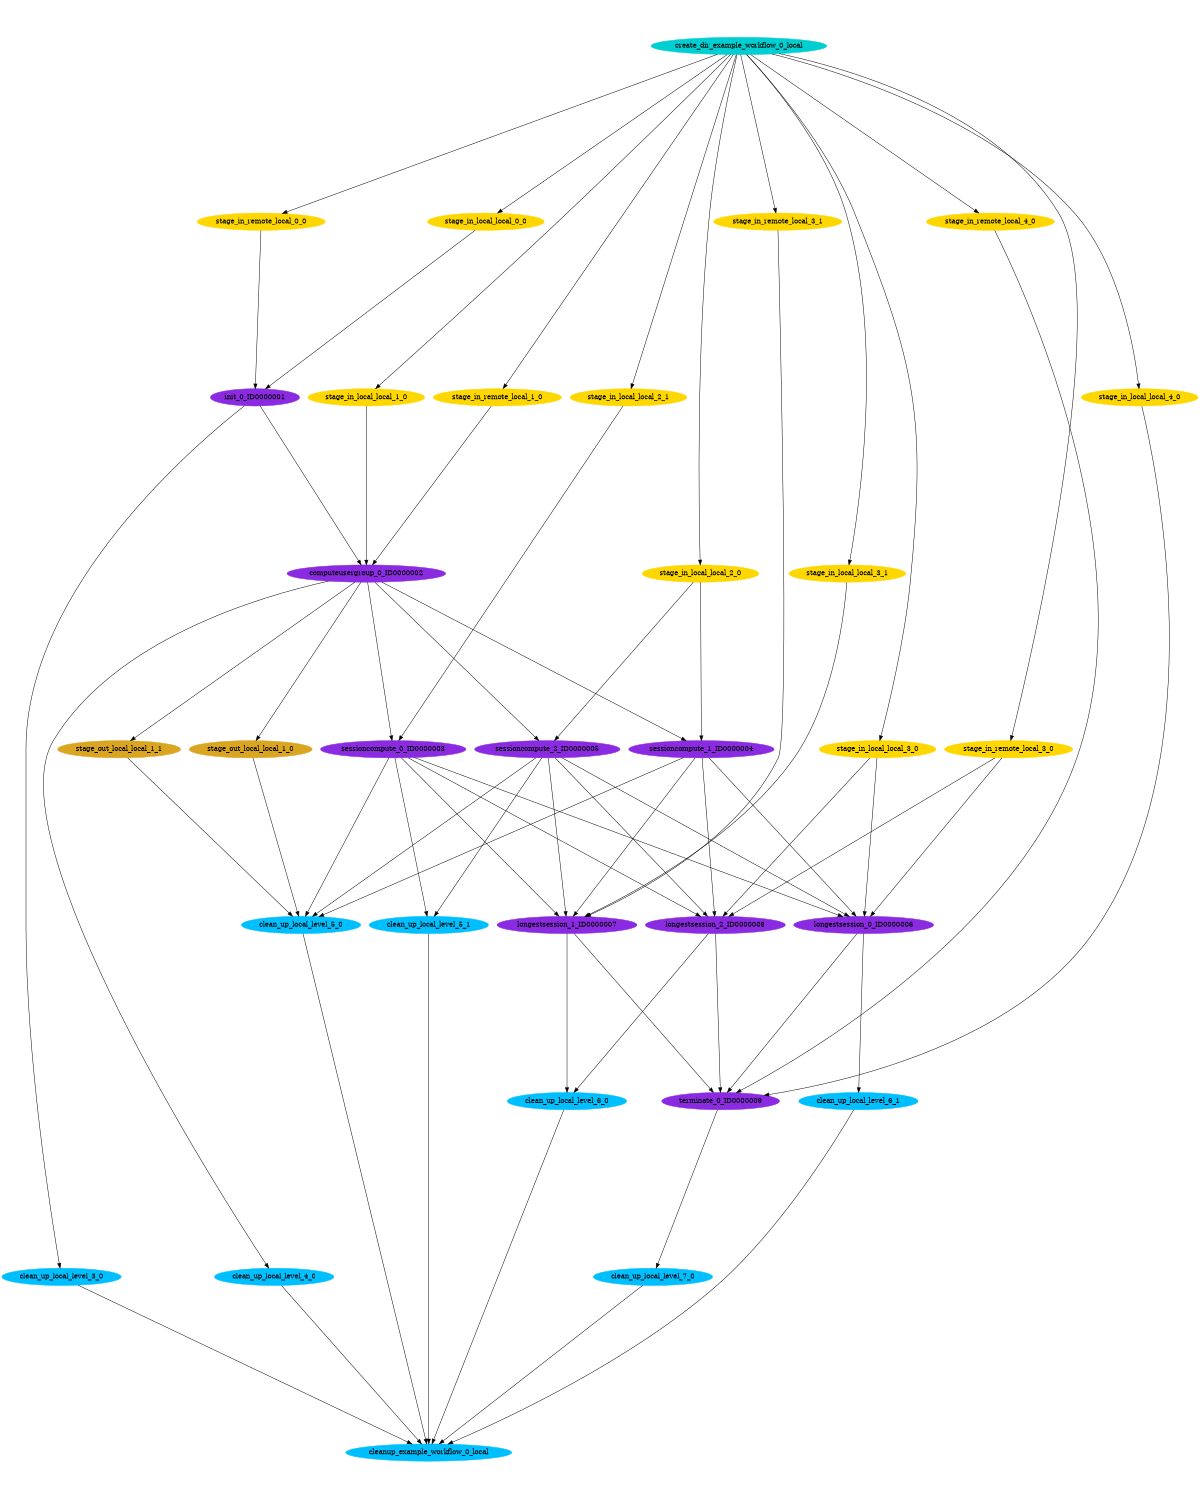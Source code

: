 digraph E {
size="8.0,10.0"
ratio=fill
node [shape=ellipse]
edge [arrowhead=normal, arrowsize=1.0]
	"clean_up_local_level_4_0" [color=deepskyblue,style=filled,label="clean_up_local_level_4_0"]
	"longestsession_1_ID0000007" [color=blueviolet,style=filled,label="longestsession_1_ID0000007"]
	"stage_out_local_local_1_0" [color=goldenrod,style=filled,label="stage_out_local_local_1_0"]
	"stage_out_local_local_1_1" [color=goldenrod,style=filled,label="stage_out_local_local_1_1"]
	"terminate_0_ID0000009" [color=blueviolet,style=filled,label="terminate_0_ID0000009"]
	"computeusergroup_0_ID0000002" [color=blueviolet,style=filled,label="computeusergroup_0_ID0000002"]
	"longestsession_0_ID0000006" [color=blueviolet,style=filled,label="longestsession_0_ID0000006"]
	"stage_in_local_local_4_0" [color=gold,style=filled,label="stage_in_local_local_4_0"]
	"clean_up_local_level_6_0" [color=deepskyblue,style=filled,label="clean_up_local_level_6_0"]
	"clean_up_local_level_6_1" [color=deepskyblue,style=filled,label="clean_up_local_level_6_1"]
	"stage_in_remote_local_0_0" [color=gold,style=filled,label="stage_in_remote_local_0_0"]
	"clean_up_local_level_5_0" [color=deepskyblue,style=filled,label="clean_up_local_level_5_0"]
	"clean_up_local_level_5_1" [color=deepskyblue,style=filled,label="clean_up_local_level_5_1"]
	"stage_in_local_local_0_0" [color=gold,style=filled,label="stage_in_local_local_0_0"]
	"create_dir_example_workflow_0_local" [color=darkturquoise,style=filled,label="create_dir_example_workflow_0_local"]
	"init_0_ID0000001" [color=blueviolet,style=filled,label="init_0_ID0000001"]
	"clean_up_local_level_7_0" [color=deepskyblue,style=filled,label="clean_up_local_level_7_0"]
	"sessioncompute_0_ID0000003" [color=blueviolet,style=filled,label="sessioncompute_0_ID0000003"]
	"stage_in_local_local_2_0" [color=gold,style=filled,label="stage_in_local_local_2_0"]
	"stage_in_local_local_2_1" [color=gold,style=filled,label="stage_in_local_local_2_1"]
	"stage_in_remote_local_1_0" [color=gold,style=filled,label="stage_in_remote_local_1_0"]
	"stage_in_local_local_3_1" [color=gold,style=filled,label="stage_in_local_local_3_1"]
	"stage_in_local_local_3_0" [color=gold,style=filled,label="stage_in_local_local_3_0"]
	"longestsession_2_ID0000008" [color=blueviolet,style=filled,label="longestsession_2_ID0000008"]
	"sessioncompute_1_ID0000004" [color=blueviolet,style=filled,label="sessioncompute_1_ID0000004"]
	"clean_up_local_level_3_0" [color=deepskyblue,style=filled,label="clean_up_local_level_3_0"]
	"stage_in_local_local_1_0" [color=gold,style=filled,label="stage_in_local_local_1_0"]
	"cleanup_example_workflow_0_local" [color=deepskyblue,style=filled,label="cleanup_example_workflow_0_local"]
	"sessioncompute_2_ID0000005" [color=blueviolet,style=filled,label="sessioncompute_2_ID0000005"]
	"stage_in_remote_local_4_0" [color=gold,style=filled,label="stage_in_remote_local_4_0"]
	"stage_in_remote_local_3_1" [color=gold,style=filled,label="stage_in_remote_local_3_1"]
	"stage_in_remote_local_3_0" [color=gold,style=filled,label="stage_in_remote_local_3_0"]

	"clean_up_local_level_4_0" -> "cleanup_example_workflow_0_local"
	"longestsession_1_ID0000007" -> "clean_up_local_level_6_0"
	"longestsession_1_ID0000007" -> "terminate_0_ID0000009"
	"stage_out_local_local_1_0" -> "clean_up_local_level_5_0"
	"stage_out_local_local_1_1" -> "clean_up_local_level_5_0"
	"terminate_0_ID0000009" -> "clean_up_local_level_7_0"
	"computeusergroup_0_ID0000002" -> "clean_up_local_level_4_0"
	"computeusergroup_0_ID0000002" -> "sessioncompute_1_ID0000004"
	"computeusergroup_0_ID0000002" -> "stage_out_local_local_1_0"
	"computeusergroup_0_ID0000002" -> "stage_out_local_local_1_1"
	"computeusergroup_0_ID0000002" -> "sessioncompute_0_ID0000003"
	"computeusergroup_0_ID0000002" -> "sessioncompute_2_ID0000005"
	"longestsession_0_ID0000006" -> "clean_up_local_level_6_1"
	"longestsession_0_ID0000006" -> "terminate_0_ID0000009"
	"stage_in_local_local_4_0" -> "terminate_0_ID0000009"
	"clean_up_local_level_6_0" -> "cleanup_example_workflow_0_local"
	"clean_up_local_level_6_1" -> "cleanup_example_workflow_0_local"
	"stage_in_remote_local_0_0" -> "init_0_ID0000001"
	"clean_up_local_level_5_0" -> "cleanup_example_workflow_0_local"
	"clean_up_local_level_5_1" -> "cleanup_example_workflow_0_local"
	"stage_in_local_local_0_0" -> "init_0_ID0000001"
	"create_dir_example_workflow_0_local" -> "stage_in_local_local_0_0"
	"create_dir_example_workflow_0_local" -> "stage_in_local_local_4_0"
	"create_dir_example_workflow_0_local" -> "stage_in_local_local_1_0"
	"create_dir_example_workflow_0_local" -> "stage_in_local_local_2_0"
	"create_dir_example_workflow_0_local" -> "stage_in_local_local_2_1"
	"create_dir_example_workflow_0_local" -> "stage_in_remote_local_0_0"
	"create_dir_example_workflow_0_local" -> "stage_in_remote_local_4_0"
	"create_dir_example_workflow_0_local" -> "stage_in_remote_local_1_0"
	"create_dir_example_workflow_0_local" -> "stage_in_local_local_3_1"
	"create_dir_example_workflow_0_local" -> "stage_in_local_local_3_0"
	"create_dir_example_workflow_0_local" -> "stage_in_remote_local_3_1"
	"create_dir_example_workflow_0_local" -> "stage_in_remote_local_3_0"
	"init_0_ID0000001" -> "clean_up_local_level_3_0"
	"init_0_ID0000001" -> "computeusergroup_0_ID0000002"
	"clean_up_local_level_7_0" -> "cleanup_example_workflow_0_local"
	"sessioncompute_0_ID0000003" -> "longestsession_2_ID0000008"
	"sessioncompute_0_ID0000003" -> "longestsession_1_ID0000007"
	"sessioncompute_0_ID0000003" -> "clean_up_local_level_5_0"
	"sessioncompute_0_ID0000003" -> "clean_up_local_level_5_1"
	"sessioncompute_0_ID0000003" -> "longestsession_0_ID0000006"
	"stage_in_local_local_2_0" -> "sessioncompute_1_ID0000004"
	"stage_in_local_local_2_0" -> "sessioncompute_2_ID0000005"
	"stage_in_local_local_2_1" -> "sessioncompute_0_ID0000003"
	"stage_in_remote_local_1_0" -> "computeusergroup_0_ID0000002"
	"stage_in_local_local_3_1" -> "longestsession_1_ID0000007"
	"stage_in_local_local_3_0" -> "longestsession_2_ID0000008"
	"stage_in_local_local_3_0" -> "longestsession_0_ID0000006"
	"longestsession_2_ID0000008" -> "clean_up_local_level_6_0"
	"longestsession_2_ID0000008" -> "terminate_0_ID0000009"
	"sessioncompute_1_ID0000004" -> "longestsession_2_ID0000008"
	"sessioncompute_1_ID0000004" -> "longestsession_1_ID0000007"
	"sessioncompute_1_ID0000004" -> "clean_up_local_level_5_0"
	"sessioncompute_1_ID0000004" -> "longestsession_0_ID0000006"
	"clean_up_local_level_3_0" -> "cleanup_example_workflow_0_local"
	"stage_in_local_local_1_0" -> "computeusergroup_0_ID0000002"
	"sessioncompute_2_ID0000005" -> "longestsession_2_ID0000008"
	"sessioncompute_2_ID0000005" -> "longestsession_1_ID0000007"
	"sessioncompute_2_ID0000005" -> "clean_up_local_level_5_0"
	"sessioncompute_2_ID0000005" -> "clean_up_local_level_5_1"
	"sessioncompute_2_ID0000005" -> "longestsession_0_ID0000006"
	"stage_in_remote_local_4_0" -> "terminate_0_ID0000009"
	"stage_in_remote_local_3_1" -> "longestsession_1_ID0000007"
	"stage_in_remote_local_3_0" -> "longestsession_2_ID0000008"
	"stage_in_remote_local_3_0" -> "longestsession_0_ID0000006"
}
